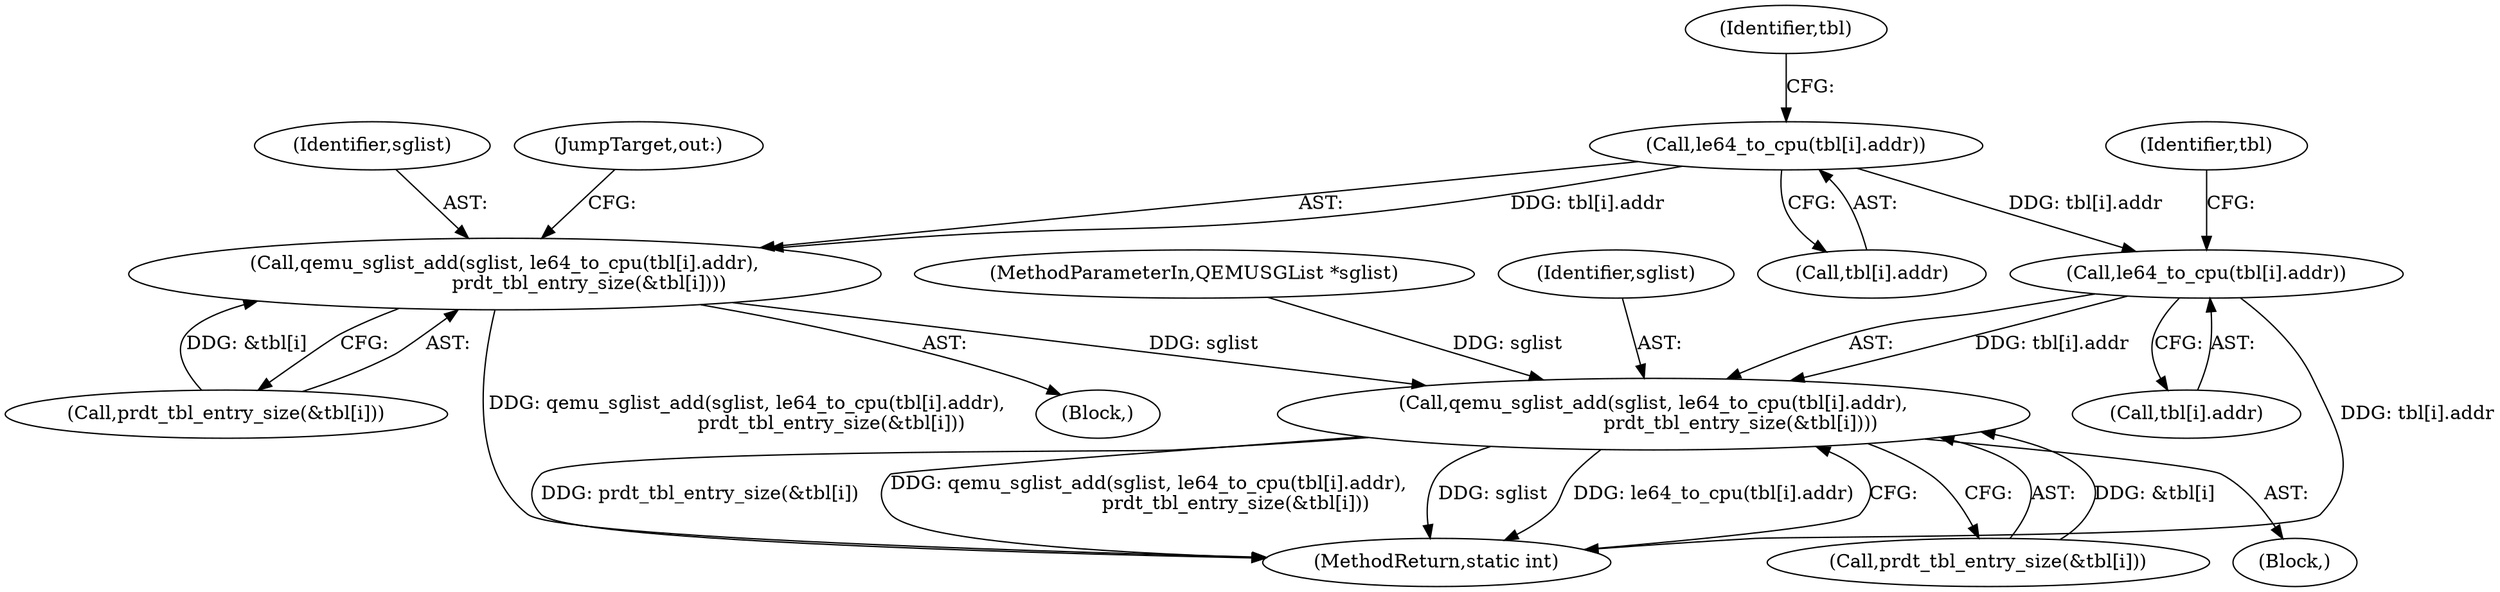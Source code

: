 digraph "0_qemu_3251bdcf1c67427d964517053c3d185b46e618e8@array" {
"1000306" [label="(Call,le64_to_cpu(tbl[i].addr))"];
"1000304" [label="(Call,qemu_sglist_add(sglist, le64_to_cpu(tbl[i].addr),\n                            prdt_tbl_entry_size(&tbl[i])))"];
"1000328" [label="(Call,qemu_sglist_add(sglist, le64_to_cpu(tbl[i].addr),\n                             prdt_tbl_entry_size(&tbl[i])))"];
"1000330" [label="(Call,le64_to_cpu(tbl[i].addr))"];
"1000306" [label="(Call,le64_to_cpu(tbl[i].addr))"];
"1000328" [label="(Call,qemu_sglist_add(sglist, le64_to_cpu(tbl[i].addr),\n                             prdt_tbl_entry_size(&tbl[i])))"];
"1000304" [label="(Call,qemu_sglist_add(sglist, le64_to_cpu(tbl[i].addr),\n                            prdt_tbl_entry_size(&tbl[i])))"];
"1000341" [label="(MethodReturn,static int)"];
"1000336" [label="(Call,prdt_tbl_entry_size(&tbl[i]))"];
"1000105" [label="(MethodParameterIn,QEMUSGList *sglist)"];
"1000305" [label="(Identifier,sglist)"];
"1000315" [label="(Identifier,tbl)"];
"1000307" [label="(Call,tbl[i].addr)"];
"1000107" [label="(Block,)"];
"1000290" [label="(Block,)"];
"1000331" [label="(Call,tbl[i].addr)"];
"1000329" [label="(Identifier,sglist)"];
"1000317" [label="(JumpTarget,out:)"];
"1000312" [label="(Call,prdt_tbl_entry_size(&tbl[i]))"];
"1000330" [label="(Call,le64_to_cpu(tbl[i].addr))"];
"1000339" [label="(Identifier,tbl)"];
"1000306" -> "1000304"  [label="AST: "];
"1000306" -> "1000307"  [label="CFG: "];
"1000307" -> "1000306"  [label="AST: "];
"1000315" -> "1000306"  [label="CFG: "];
"1000306" -> "1000304"  [label="DDG: tbl[i].addr"];
"1000306" -> "1000330"  [label="DDG: tbl[i].addr"];
"1000304" -> "1000290"  [label="AST: "];
"1000304" -> "1000312"  [label="CFG: "];
"1000305" -> "1000304"  [label="AST: "];
"1000312" -> "1000304"  [label="AST: "];
"1000317" -> "1000304"  [label="CFG: "];
"1000304" -> "1000341"  [label="DDG: qemu_sglist_add(sglist, le64_to_cpu(tbl[i].addr),\n                            prdt_tbl_entry_size(&tbl[i]))"];
"1000312" -> "1000304"  [label="DDG: &tbl[i]"];
"1000304" -> "1000328"  [label="DDG: sglist"];
"1000328" -> "1000107"  [label="AST: "];
"1000328" -> "1000336"  [label="CFG: "];
"1000329" -> "1000328"  [label="AST: "];
"1000330" -> "1000328"  [label="AST: "];
"1000336" -> "1000328"  [label="AST: "];
"1000341" -> "1000328"  [label="CFG: "];
"1000328" -> "1000341"  [label="DDG: prdt_tbl_entry_size(&tbl[i])"];
"1000328" -> "1000341"  [label="DDG: qemu_sglist_add(sglist, le64_to_cpu(tbl[i].addr),\n                             prdt_tbl_entry_size(&tbl[i]))"];
"1000328" -> "1000341"  [label="DDG: sglist"];
"1000328" -> "1000341"  [label="DDG: le64_to_cpu(tbl[i].addr)"];
"1000105" -> "1000328"  [label="DDG: sglist"];
"1000330" -> "1000328"  [label="DDG: tbl[i].addr"];
"1000336" -> "1000328"  [label="DDG: &tbl[i]"];
"1000330" -> "1000331"  [label="CFG: "];
"1000331" -> "1000330"  [label="AST: "];
"1000339" -> "1000330"  [label="CFG: "];
"1000330" -> "1000341"  [label="DDG: tbl[i].addr"];
}

